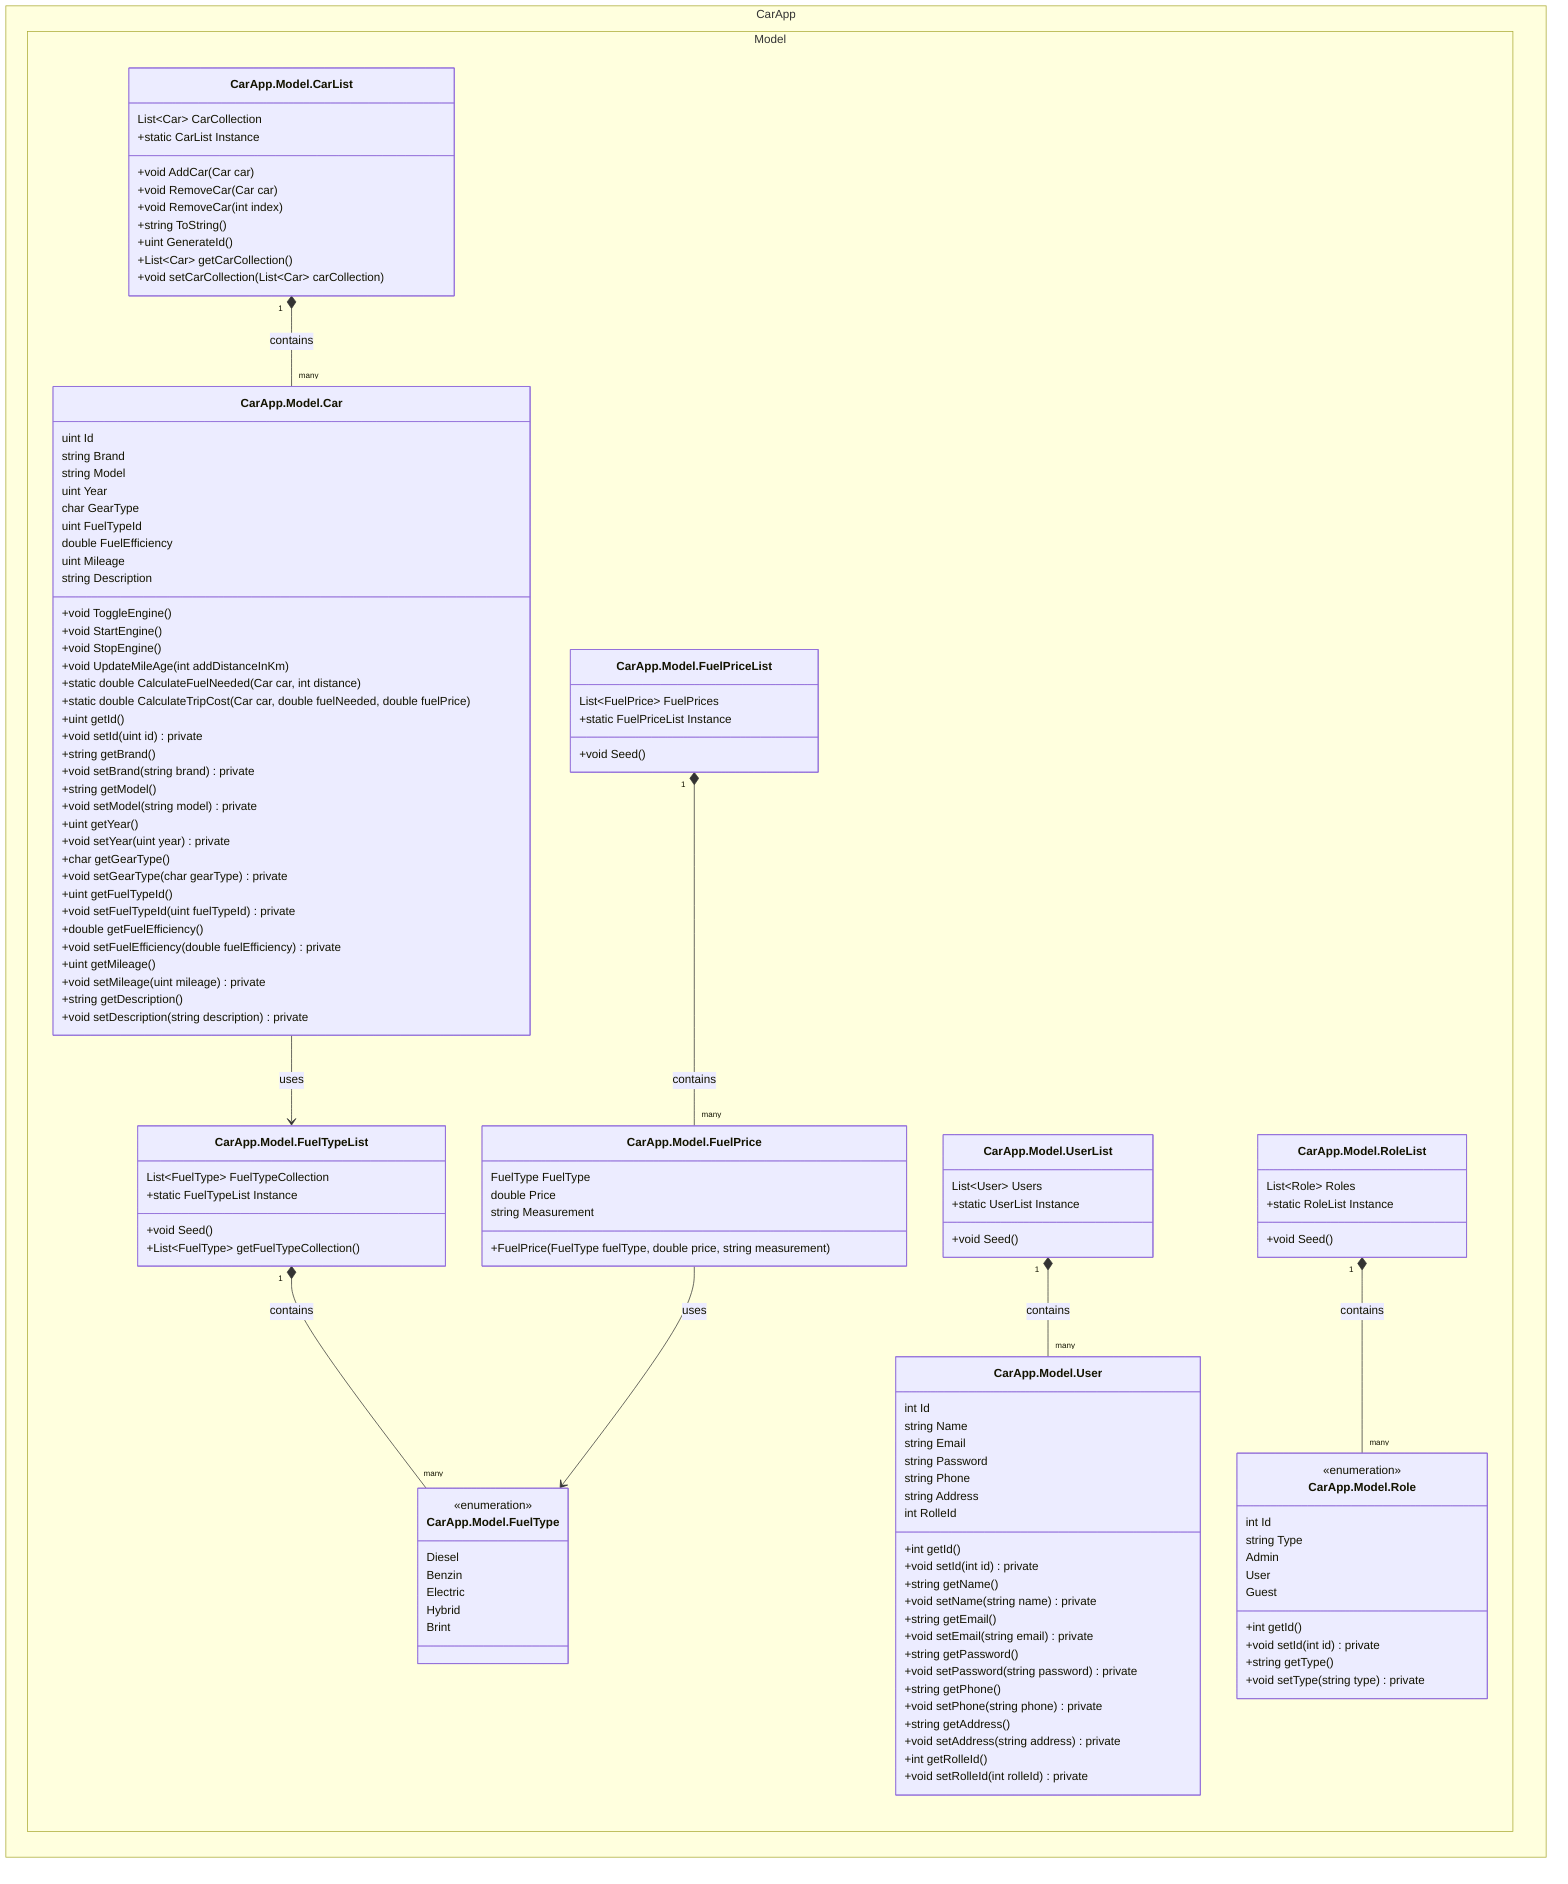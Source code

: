 ﻿classDiagram
    namespace CarApp.Model {
        class CarApp.Model.Car {
            uint Id
            string Brand
            string Model
            uint Year
            char GearType
            uint FuelTypeId
            double FuelEfficiency
            uint Mileage
            string Description
            +void ToggleEngine()
            +void StartEngine()
            +void StopEngine()
            +void UpdateMileAge(int addDistanceInKm)
            +static double CalculateFuelNeeded(Car car, int distance)
            +static double CalculateTripCost(Car car, double fuelNeeded, double fuelPrice)
            +uint getId()
            +void setId(uint id) private
            +string getBrand()
            +void setBrand(string brand) private
            +string getModel()
            +void setModel(string model) private
            +uint getYear()
            +void setYear(uint year) private
            +char getGearType()
            +void setGearType(char gearType) private
            +uint getFuelTypeId()
            +void setFuelTypeId(uint fuelTypeId) private
            +double getFuelEfficiency()
            +void setFuelEfficiency(double fuelEfficiency) private
            +uint getMileage()
            +void setMileage(uint mileage) private
            +string getDescription()
            +void setDescription(string description) private
        }

        class CarApp.Model.CarList {
            List~Car~ CarCollection
            +static CarList Instance
            +void AddCar(Car car)
            +void RemoveCar(Car car)
            +void RemoveCar(int index)
            +string ToString()
            +uint GenerateId()
            +List~Car~ getCarCollection()
            +void setCarCollection(List~Car~ carCollection)
        }

        class CarApp.Model.FuelType {
            <<enumeration>>
            Diesel
            Benzin
            Electric
            Hybrid
            Brint
        }

        class CarApp.Model.FuelTypeList {
            List~FuelType~ FuelTypeCollection
            +static FuelTypeList Instance
            +void Seed()
            +List~FuelType~ getFuelTypeCollection()
        }

        class CarApp.Model.User {
            int Id
            string Name
            string Email
            string Password
            string Phone
            string Address
            int RolleId
            +int getId()
            +void setId(int id) private
            +string getName()
            +void setName(string name) private
            +string getEmail()
            +void setEmail(string email) private
            +string getPassword()
            +void setPassword(string password) private
            +string getPhone()
            +void setPhone(string phone) private
            +string getAddress()
            +void setAddress(string address) private
            +int getRolleId()
            +void setRolleId(int rolleId) private
        }

        class CarApp.Model.UserList {
            List~User~ Users
            +static UserList Instance
            +void Seed()
        }

        class CarApp.Model.Role {
            int Id
            string Type
            +int getId()
            +void setId(int id) private
            +string getType()
            +void setType(string type) private
        }

        class CarApp.Model.RoleList {
            List~Role~ Roles
            +static RoleList Instance
            +void Seed()
        }

        class CarApp.Model.Role {
            <<enumeration>>
            Admin
            User
            Guest
        }

        class CarApp.Model.FuelPrice {
            FuelType FuelType
            double Price
            string Measurement
            +FuelPrice(FuelType fuelType, double price, string measurement)
        }

        class CarApp.Model.FuelPriceList {
            List~FuelPrice~ FuelPrices
            +static FuelPriceList Instance
            +void Seed()
        }
    }

    CarApp.Model.Car --> CarApp.Model.FuelTypeList : uses
    CarApp.Model.CarList "1" *-- "many" CarApp.Model.Car : contains
    CarApp.Model.FuelTypeList "1" *-- "many" CarApp.Model.FuelType : contains
    CarApp.Model.UserList "1" *-- "many" CarApp.Model.User : contains
    CarApp.Model.RoleList "1" *-- "many" CarApp.Model.Role : contains
    CarApp.Model.FuelPriceList "1" *-- "many" CarApp.Model.FuelPrice : contains
    CarApp.Model.FuelPrice --> CarApp.Model.FuelType : uses